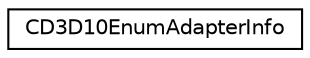 digraph G
{
  edge [fontname="Helvetica",fontsize="10",labelfontname="Helvetica",labelfontsize="10"];
  node [fontname="Helvetica",fontsize="10",shape=record];
  rankdir="LR";
  Node1 [label="CD3D10EnumAdapterInfo",height=0.2,width=0.4,color="black", fillcolor="white", style="filled",URL="$class_c_d3_d10_enum_adapter_info.html"];
}
